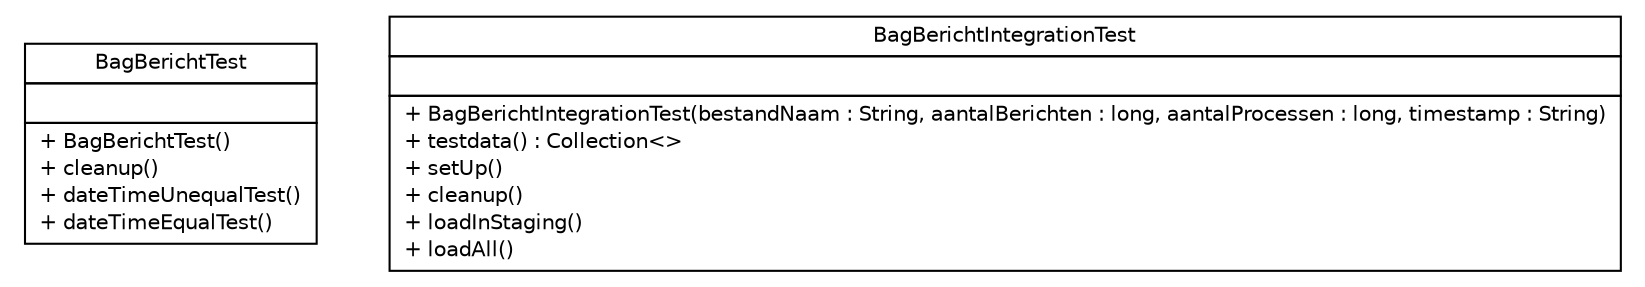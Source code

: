 #!/usr/local/bin/dot
#
# Class diagram 
# Generated by UMLGraph version R5_6-24-gf6e263 (http://www.umlgraph.org/)
#

digraph G {
	edge [fontname="Helvetica",fontsize=10,labelfontname="Helvetica",labelfontsize=10];
	node [fontname="Helvetica",fontsize=10,shape=plaintext];
	nodesep=0.25;
	ranksep=0.5;
	// nl.b3p.brmo.loader.entity.BagBerichtTest
	c64 [label=<<table title="nl.b3p.brmo.loader.entity.BagBerichtTest" border="0" cellborder="1" cellspacing="0" cellpadding="2" port="p" href="./BagBerichtTest.html">
		<tr><td><table border="0" cellspacing="0" cellpadding="1">
<tr><td align="center" balign="center"> BagBerichtTest </td></tr>
		</table></td></tr>
		<tr><td><table border="0" cellspacing="0" cellpadding="1">
<tr><td align="left" balign="left">  </td></tr>
		</table></td></tr>
		<tr><td><table border="0" cellspacing="0" cellpadding="1">
<tr><td align="left" balign="left"> + BagBerichtTest() </td></tr>
<tr><td align="left" balign="left"> + cleanup() </td></tr>
<tr><td align="left" balign="left"> + dateTimeUnequalTest() </td></tr>
<tr><td align="left" balign="left"> + dateTimeEqualTest() </td></tr>
		</table></td></tr>
		</table>>, URL="./BagBerichtTest.html", fontname="Helvetica", fontcolor="black", fontsize=10.0];
	// nl.b3p.brmo.loader.entity.BagBerichtIntegrationTest
	c65 [label=<<table title="nl.b3p.brmo.loader.entity.BagBerichtIntegrationTest" border="0" cellborder="1" cellspacing="0" cellpadding="2" port="p" href="./BagBerichtIntegrationTest.html">
		<tr><td><table border="0" cellspacing="0" cellpadding="1">
<tr><td align="center" balign="center"> BagBerichtIntegrationTest </td></tr>
		</table></td></tr>
		<tr><td><table border="0" cellspacing="0" cellpadding="1">
<tr><td align="left" balign="left">  </td></tr>
		</table></td></tr>
		<tr><td><table border="0" cellspacing="0" cellpadding="1">
<tr><td align="left" balign="left"> + BagBerichtIntegrationTest(bestandNaam : String, aantalBerichten : long, aantalProcessen : long, timestamp : String) </td></tr>
<tr><td align="left" balign="left"> + testdata() : Collection&lt;&gt; </td></tr>
<tr><td align="left" balign="left"> + setUp() </td></tr>
<tr><td align="left" balign="left"> + cleanup() </td></tr>
<tr><td align="left" balign="left"> + loadInStaging() </td></tr>
<tr><td align="left" balign="left"> + loadAll() </td></tr>
		</table></td></tr>
		</table>>, URL="./BagBerichtIntegrationTest.html", fontname="Helvetica", fontcolor="black", fontsize=10.0];
}

